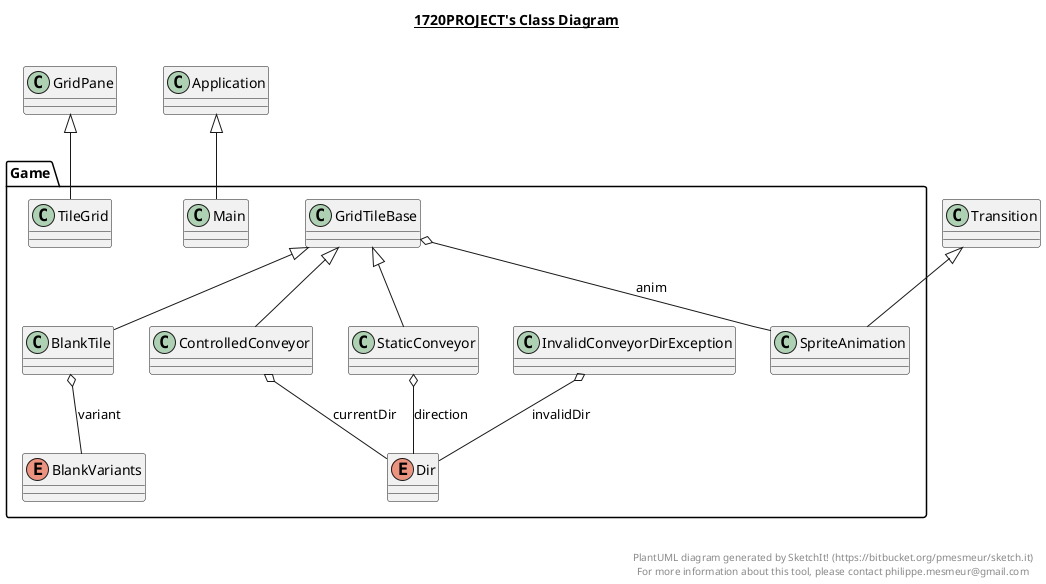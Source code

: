 @startuml

title __1720PROJECT's Class Diagram__\n

  package Game {
    class BlankTile {
    }
  }
  

  package Game {
    enum BlankVariants {
    }
  }
  

  package Game {
    class ControlledConveyor {
    }
  }
  

  package Game {
    enum Dir {
    }
  }
  

  package Game {
    class GridTileBase {
    }
  }
  

  package Game {
    class InvalidConveyorDirException {
    }
  }
  

  package Game {
    class Main {
    }
  }
  

  package Game {
    class SpriteAnimation {
    }
  }
  

  package Game {
    class StaticConveyor {
    }
  }
  

  package Game {
    class TileGrid {
    }
  }
  

  BlankTile -up-|> GridTileBase
  BlankTile o-- BlankVariants : variant
  ControlledConveyor -up-|> GridTileBase
  ControlledConveyor o-- Dir : currentDir
  GridTileBase o-- SpriteAnimation : anim
  InvalidConveyorDirException o-- Dir : invalidDir
  Main -up-|> Application
  SpriteAnimation -up-|> Transition
  StaticConveyor -up-|> GridTileBase
  StaticConveyor o-- Dir : direction
  TileGrid -up-|> GridPane


right footer


PlantUML diagram generated by SketchIt! (https://bitbucket.org/pmesmeur/sketch.it)
For more information about this tool, please contact philippe.mesmeur@gmail.com
endfooter

@enduml
